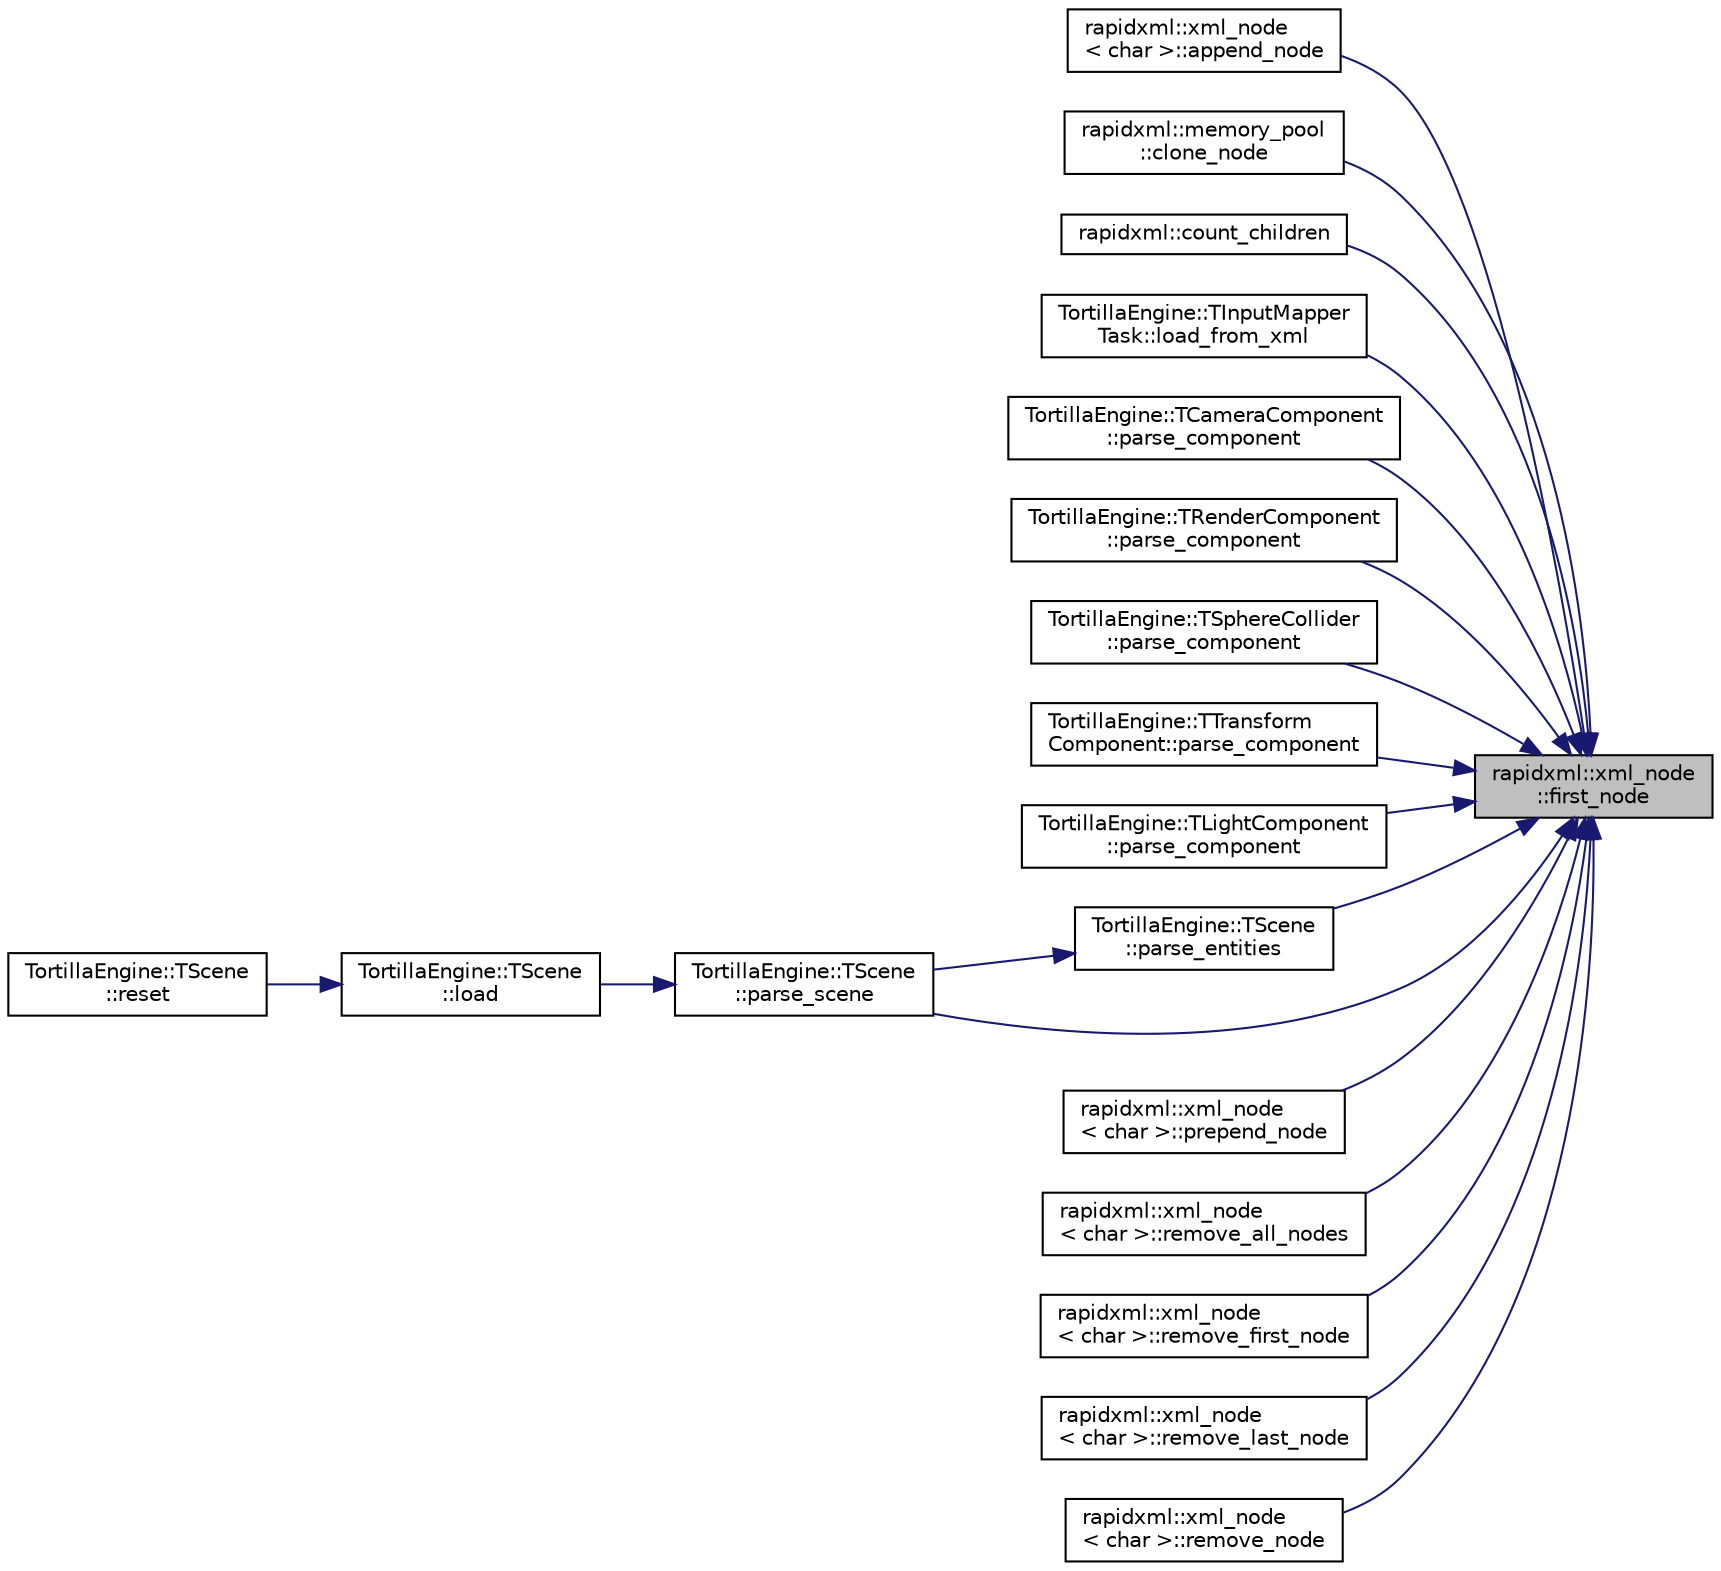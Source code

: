 digraph "rapidxml::xml_node::first_node"
{
 // LATEX_PDF_SIZE
  edge [fontname="Helvetica",fontsize="10",labelfontname="Helvetica",labelfontsize="10"];
  node [fontname="Helvetica",fontsize="10",shape=record];
  rankdir="RL";
  Node1 [label="rapidxml::xml_node\l::first_node",height=0.2,width=0.4,color="black", fillcolor="grey75", style="filled", fontcolor="black",tooltip=" "];
  Node1 -> Node2 [dir="back",color="midnightblue",fontsize="10",style="solid",fontname="Helvetica"];
  Node2 [label="rapidxml::xml_node\l\< char \>::append_node",height=0.2,width=0.4,color="black", fillcolor="white", style="filled",URL="$classrapidxml_1_1xml__node.html#a8696d098ecc9c4d2a646b43e91d58e31",tooltip=" "];
  Node1 -> Node3 [dir="back",color="midnightblue",fontsize="10",style="solid",fontname="Helvetica"];
  Node3 [label="rapidxml::memory_pool\l::clone_node",height=0.2,width=0.4,color="black", fillcolor="white", style="filled",URL="$classrapidxml_1_1memory__pool.html#a0a10679fc17597d339a0dc107f8a94ac",tooltip=" "];
  Node1 -> Node4 [dir="back",color="midnightblue",fontsize="10",style="solid",fontname="Helvetica"];
  Node4 [label="rapidxml::count_children",height=0.2,width=0.4,color="black", fillcolor="white", style="filled",URL="$namespacerapidxml.html#a21c1cf2814019385e6b8d09e75af1d34",tooltip=" "];
  Node1 -> Node5 [dir="back",color="midnightblue",fontsize="10",style="solid",fontname="Helvetica"];
  Node5 [label="TortillaEngine::TInputMapper\lTask::load_from_xml",height=0.2,width=0.4,color="black", fillcolor="white", style="filled",URL="$class_tortilla_engine_1_1_t_input_mapper_task.html#a837da4e6da0b584f2c000b7cfb7ebc1a",tooltip="Loads the map from a xml file."];
  Node1 -> Node6 [dir="back",color="midnightblue",fontsize="10",style="solid",fontname="Helvetica"];
  Node6 [label="TortillaEngine::TCameraComponent\l::parse_component",height=0.2,width=0.4,color="black", fillcolor="white", style="filled",URL="$class_tortilla_engine_1_1_t_camera_component.html#ad90c714573395a299a011ae29925ee6c",tooltip="Loads the component data from a xml node."];
  Node1 -> Node7 [dir="back",color="midnightblue",fontsize="10",style="solid",fontname="Helvetica"];
  Node7 [label="TortillaEngine::TRenderComponent\l::parse_component",height=0.2,width=0.4,color="black", fillcolor="white", style="filled",URL="$class_tortilla_engine_1_1_t_render_component.html#a6ba48751000bb8b7215d193f2103b2e9",tooltip="Loads the component data from a xml node."];
  Node1 -> Node8 [dir="back",color="midnightblue",fontsize="10",style="solid",fontname="Helvetica"];
  Node8 [label="TortillaEngine::TSphereCollider\l::parse_component",height=0.2,width=0.4,color="black", fillcolor="white", style="filled",URL="$class_tortilla_engine_1_1_t_sphere_collider.html#a122db433fccd3bbe23cc02635c477068",tooltip="Load the component info from a xml node."];
  Node1 -> Node9 [dir="back",color="midnightblue",fontsize="10",style="solid",fontname="Helvetica"];
  Node9 [label="TortillaEngine::TTransform\lComponent::parse_component",height=0.2,width=0.4,color="black", fillcolor="white", style="filled",URL="$class_tortilla_engine_1_1_t_transform_component.html#a53c58ec990b774d24d081e1466c214dd",tooltip="Loads the component data from a xml file."];
  Node1 -> Node10 [dir="back",color="midnightblue",fontsize="10",style="solid",fontname="Helvetica"];
  Node10 [label="TortillaEngine::TLightComponent\l::parse_component",height=0.2,width=0.4,color="black", fillcolor="white", style="filled",URL="$class_tortilla_engine_1_1_t_light_component.html#a1a3c78ba80c1ee6a07c9d3a28956932b",tooltip="Load the component data from a xml node."];
  Node1 -> Node11 [dir="back",color="midnightblue",fontsize="10",style="solid",fontname="Helvetica"];
  Node11 [label="TortillaEngine::TScene\l::parse_entities",height=0.2,width=0.4,color="black", fillcolor="white", style="filled",URL="$class_tortilla_engine_1_1_t_scene.html#a48ac4e4af99dea85f8299790c5efa801",tooltip="Parse all the entities data from a xml node."];
  Node11 -> Node12 [dir="back",color="midnightblue",fontsize="10",style="solid",fontname="Helvetica"];
  Node12 [label="TortillaEngine::TScene\l::parse_scene",height=0.2,width=0.4,color="black", fillcolor="white", style="filled",URL="$class_tortilla_engine_1_1_t_scene.html#ad8dc2084c6c4e6b45c1ef57c544a36ea",tooltip="Parse the scene data from a xml node."];
  Node12 -> Node13 [dir="back",color="midnightblue",fontsize="10",style="solid",fontname="Helvetica"];
  Node13 [label="TortillaEngine::TScene\l::load",height=0.2,width=0.4,color="black", fillcolor="white", style="filled",URL="$class_tortilla_engine_1_1_t_scene.html#a8326ca2a9880db65da44d77780491c7c",tooltip="Loads the scene data from an xml file."];
  Node13 -> Node14 [dir="back",color="midnightblue",fontsize="10",style="solid",fontname="Helvetica"];
  Node14 [label="TortillaEngine::TScene\l::reset",height=0.2,width=0.4,color="black", fillcolor="white", style="filled",URL="$class_tortilla_engine_1_1_t_scene.html#ab58f474355ca37d46c7fc8c42a048c5b",tooltip="Stops the execution and reloads the scene before resuming the execution."];
  Node1 -> Node12 [dir="back",color="midnightblue",fontsize="10",style="solid",fontname="Helvetica"];
  Node1 -> Node15 [dir="back",color="midnightblue",fontsize="10",style="solid",fontname="Helvetica"];
  Node15 [label="rapidxml::xml_node\l\< char \>::prepend_node",height=0.2,width=0.4,color="black", fillcolor="white", style="filled",URL="$classrapidxml_1_1xml__node.html#ae86e92908c3eab40bbed8216e4f3f3cb",tooltip=" "];
  Node1 -> Node16 [dir="back",color="midnightblue",fontsize="10",style="solid",fontname="Helvetica"];
  Node16 [label="rapidxml::xml_node\l\< char \>::remove_all_nodes",height=0.2,width=0.4,color="black", fillcolor="white", style="filled",URL="$classrapidxml_1_1xml__node.html#a95735358b079ae0adcfbbac69aa1fbc3",tooltip="Removes all child nodes (but not attributes)."];
  Node1 -> Node17 [dir="back",color="midnightblue",fontsize="10",style="solid",fontname="Helvetica"];
  Node17 [label="rapidxml::xml_node\l\< char \>::remove_first_node",height=0.2,width=0.4,color="black", fillcolor="white", style="filled",URL="$classrapidxml_1_1xml__node.html#a62bf7b276cf7a651a3337f5e0a0ef6ac",tooltip=" "];
  Node1 -> Node18 [dir="back",color="midnightblue",fontsize="10",style="solid",fontname="Helvetica"];
  Node18 [label="rapidxml::xml_node\l\< char \>::remove_last_node",height=0.2,width=0.4,color="black", fillcolor="white", style="filled",URL="$classrapidxml_1_1xml__node.html#a9182512e948ec451a83f116cce7c7674",tooltip=" "];
  Node1 -> Node19 [dir="back",color="midnightblue",fontsize="10",style="solid",fontname="Helvetica"];
  Node19 [label="rapidxml::xml_node\l\< char \>::remove_node",height=0.2,width=0.4,color="black", fillcolor="white", style="filled",URL="$classrapidxml_1_1xml__node.html#a98289923eb9e8889418a9eb0207ea35c",tooltip="Removes specified child from the node."];
}
